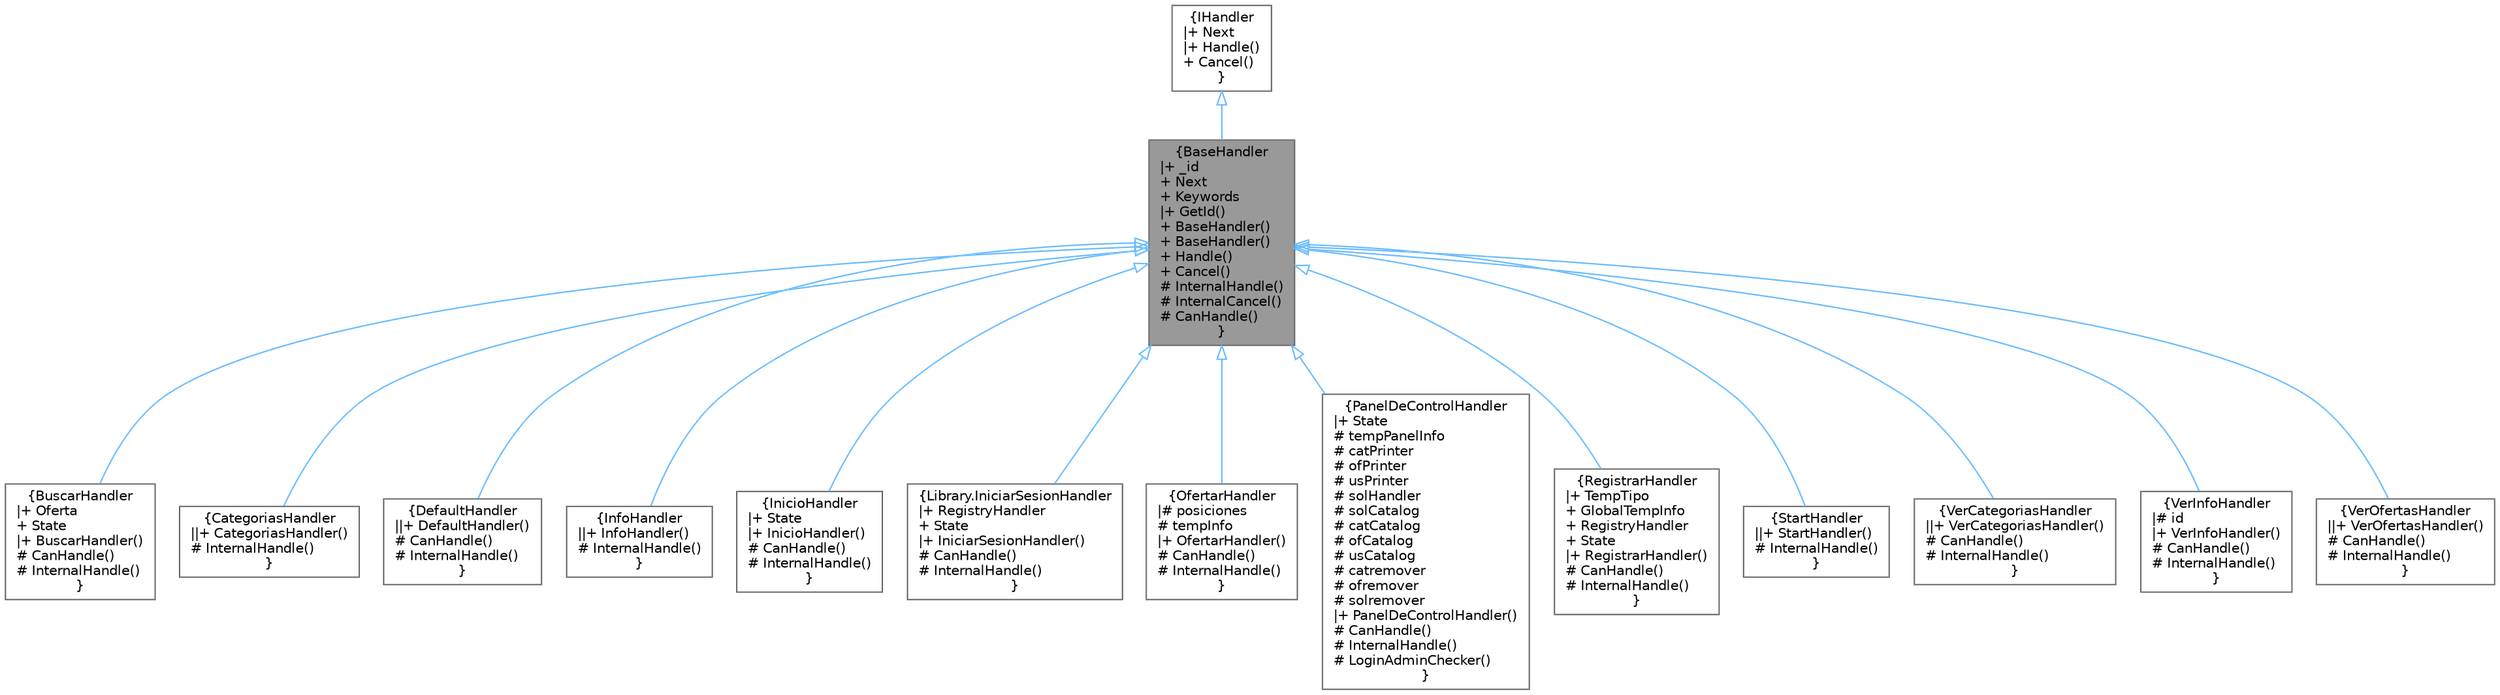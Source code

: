 digraph "BaseHandler"
{
 // INTERACTIVE_SVG=YES
 // LATEX_PDF_SIZE
  bgcolor="transparent";
  edge [fontname=Helvetica,fontsize=10,labelfontname=Helvetica,labelfontsize=10];
  node [fontname=Helvetica,fontsize=10,shape=box,height=0.2,width=0.4];
  Node1 [label="{BaseHandler\n|+ _id\l+ Next\l+ Keywords\l|+ GetId()\l+ BaseHandler()\l+ BaseHandler()\l+ Handle()\l+ Cancel()\l# InternalHandle()\l# InternalCancel()\l# CanHandle()\l}",height=0.2,width=0.4,color="gray40", fillcolor="grey60", style="filled", fontcolor="black",tooltip="Clase base para implementar el patrón Chain of Responsibility. En ese patrón se pasa un mensaje a tra..."];
  Node2 -> Node1 [dir="back",color="steelblue1",style="solid",arrowtail="onormal"];
  Node2 [label="{IHandler\n|+ Next\l|+ Handle()\l+ Cancel()\l}",height=0.2,width=0.4,color="gray40", fillcolor="white", style="filled",URL="$interfaceIHandler.html",tooltip="Interfaz para implementar el patrón Chain of Responsibility. En ese patrón se pasa un mensaje a travé..."];
  Node1 -> Node3 [dir="back",color="steelblue1",style="solid",arrowtail="onormal"];
  Node3 [label="{BuscarHandler\n|+ Oferta\l+ State\l|+ BuscarHandler()\l# CanHandle()\l# InternalHandle()\l}",height=0.2,width=0.4,color="gray40", fillcolor="white", style="filled",URL="$classBuscarHandler.html",tooltip="Muestra una lista de OfertaDeServicio disponibles según su ID y el trabajo. El usuario puede seleccio..."];
  Node1 -> Node4 [dir="back",color="steelblue1",style="solid",arrowtail="onormal"];
  Node4 [label="{CategoriasHandler\n||+ CategoriasHandler()\l# InternalHandle()\l}",height=0.2,width=0.4,color="gray40", fillcolor="white", style="filled",URL="$classCategoriasHandler.html",tooltip="IHandler del patrón Chain of Responsibility que implementa lee la palabra categoria/s y muestra al us..."];
  Node1 -> Node5 [dir="back",color="steelblue1",style="solid",arrowtail="onormal"];
  Node5 [label="{DefaultHandler\n||+ DefaultHandler()\l# CanHandle()\l# InternalHandle()\l}",height=0.2,width=0.4,color="gray40", fillcolor="white", style="filled",URL="$classDefaultHandler.html",tooltip="IHandler \"default\", procesa una respuesta a cualquier mensaje que no lo haga otro handler."];
  Node1 -> Node6 [dir="back",color="steelblue1",style="solid",arrowtail="onormal"];
  Node6 [label="{InfoHandler\n||+ InfoHandler()\l# InternalHandle()\l}",height=0.2,width=0.4,color="gray40", fillcolor="white", style="filled",URL="$classInfoHandler.html",tooltip="Un \"handler\" del patrón Chain of Responsibility que lee el comando \"info\"."];
  Node1 -> Node7 [dir="back",color="steelblue1",style="solid",arrowtail="onormal"];
  Node7 [label="{InicioHandler\n|+ State\l|+ InicioHandler()\l# CanHandle()\l# InternalHandle()\l}",height=0.2,width=0.4,color="gray40", fillcolor="white", style="filled",URL="$classInicioHandler.html",tooltip="Dependiendo del TipoDeUsuario del Usuario muestra distintas opciones. Para un Trabajador muestra Ofer..."];
  Node1 -> Node8 [dir="back",color="steelblue1",style="solid",arrowtail="onormal"];
  Node8 [label="{Library.IniciarSesionHandler\n|+ RegistryHandler\l+ State\l|+ IniciarSesionHandler()\l# CanHandle()\l# InternalHandle()\l}",height=0.2,width=0.4,color="gray40", fillcolor="white", style="filled",URL="$classLibrary_1_1IniciarSesionHandler.html",tooltip="Solicita al usuario su Nick y su Contraseña y si coinciden con la base de datos pasa a InicioHandler."];
  Node1 -> Node9 [dir="back",color="steelblue1",style="solid",arrowtail="onormal"];
  Node9 [label="{OfertarHandler\n|# posiciones\l# tempInfo\l|+ OfertarHandler()\l# CanHandle()\l# InternalHandle()\l}",height=0.2,width=0.4,color="gray40", fillcolor="white", style="filled",URL="$classOfertarHandler.html",tooltip="Permite a un Trabajador crear una oferta de servicio, mediante lo cual se le pedirá la categoría en l..."];
  Node1 -> Node10 [dir="back",color="steelblue1",style="solid",arrowtail="onormal"];
  Node10 [label="{PanelDeControlHandler\n|+ State\l# tempPanelInfo\l# catPrinter\l# ofPrinter\l# usPrinter\l# solHandler\l# solCatalog\l# catCatalog\l# ofCatalog\l# usCatalog\l# catremover\l# ofremover\l# solremover\l|+ PanelDeControlHandler()\l# CanHandle()\l# InternalHandle()\l# LoginAdminChecker()\l}",height=0.2,width=0.4,color="gray40", fillcolor="white", style="filled",URL="$classPanelDeControlHandler.html",tooltip="Se fija si el Telegram ID de la persona corresponde a un administrador y le pide su contraseña de adm..."];
  Node1 -> Node11 [dir="back",color="steelblue1",style="solid",arrowtail="onormal"];
  Node11 [label="{RegistrarHandler\n|+ TempTipo\l+ GlobalTempInfo\l+ RegistryHandler\l+ State\l|+ RegistrarHandler()\l# CanHandle()\l# InternalHandle()\l}",height=0.2,width=0.4,color="gray40", fillcolor="white", style="filled",URL="$classRegistrarHandler.html",tooltip="Handler para manejar el ingreso de datos del Usuario."];
  Node1 -> Node12 [dir="back",color="steelblue1",style="solid",arrowtail="onormal"];
  Node12 [label="{StartHandler\n||+ StartHandler()\l# InternalHandle()\l}",height=0.2,width=0.4,color="gray40", fillcolor="white", style="filled",URL="$classStartHandler.html",tooltip="Un \"handler\" del patrón Chain of Responsibility que lee la palabra \"start\", o el comando /start,..."];
  Node1 -> Node13 [dir="back",color="steelblue1",style="solid",arrowtail="onormal"];
  Node13 [label="{VerCategoriasHandler\n||+ VerCategoriasHandler()\l# CanHandle()\l# InternalHandle()\l}",height=0.2,width=0.4,color="gray40", fillcolor="white", style="filled",URL="$classVerCategoriasHandler.html",tooltip="IHandler del patrón Chain of Responsibility que implementa lee la palabra categoria/s y muestra al us..."];
  Node1 -> Node14 [dir="back",color="steelblue1",style="solid",arrowtail="onormal"];
  Node14 [label="{VerInfoHandler\n|# id\l|+ VerInfoHandler()\l# CanHandle()\l# InternalHandle()\l}",height=0.2,width=0.4,color="gray40", fillcolor="white", style="filled",URL="$classVerInfoHandler.html",tooltip="Muestra toda la información correspondiente al Usuario que tiene la sesión iniciada,..."];
  Node1 -> Node15 [dir="back",color="steelblue1",style="solid",arrowtail="onormal"];
  Node15 [label="{VerOfertasHandler\n||+ VerOfertasHandler()\l# CanHandle()\l# InternalHandle()\l}",height=0.2,width=0.4,color="gray40", fillcolor="white", style="filled",URL="$classVerOfertasHandler.html",tooltip="Presenta al trabajador cada OfertaDeServicio vigente ligada al mismo y le permite calificar al Emplea..."];
}
